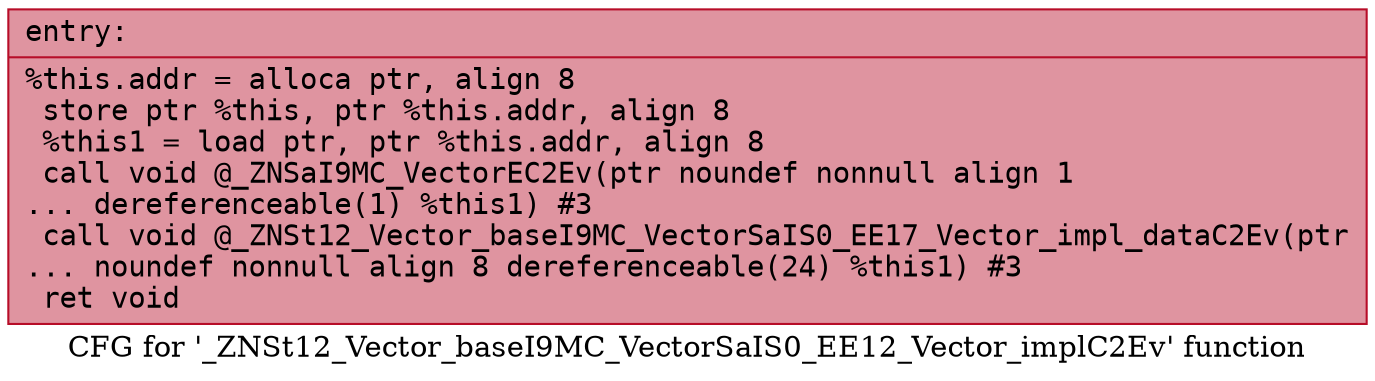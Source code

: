 digraph "CFG for '_ZNSt12_Vector_baseI9MC_VectorSaIS0_EE12_Vector_implC2Ev' function" {
	label="CFG for '_ZNSt12_Vector_baseI9MC_VectorSaIS0_EE12_Vector_implC2Ev' function";

	Node0x55dab47bae20 [shape=record,color="#b70d28ff", style=filled, fillcolor="#b70d2870" fontname="Courier",label="{entry:\l|  %this.addr = alloca ptr, align 8\l  store ptr %this, ptr %this.addr, align 8\l  %this1 = load ptr, ptr %this.addr, align 8\l  call void @_ZNSaI9MC_VectorEC2Ev(ptr noundef nonnull align 1\l... dereferenceable(1) %this1) #3\l  call void @_ZNSt12_Vector_baseI9MC_VectorSaIS0_EE17_Vector_impl_dataC2Ev(ptr\l... noundef nonnull align 8 dereferenceable(24) %this1) #3\l  ret void\l}"];
}
